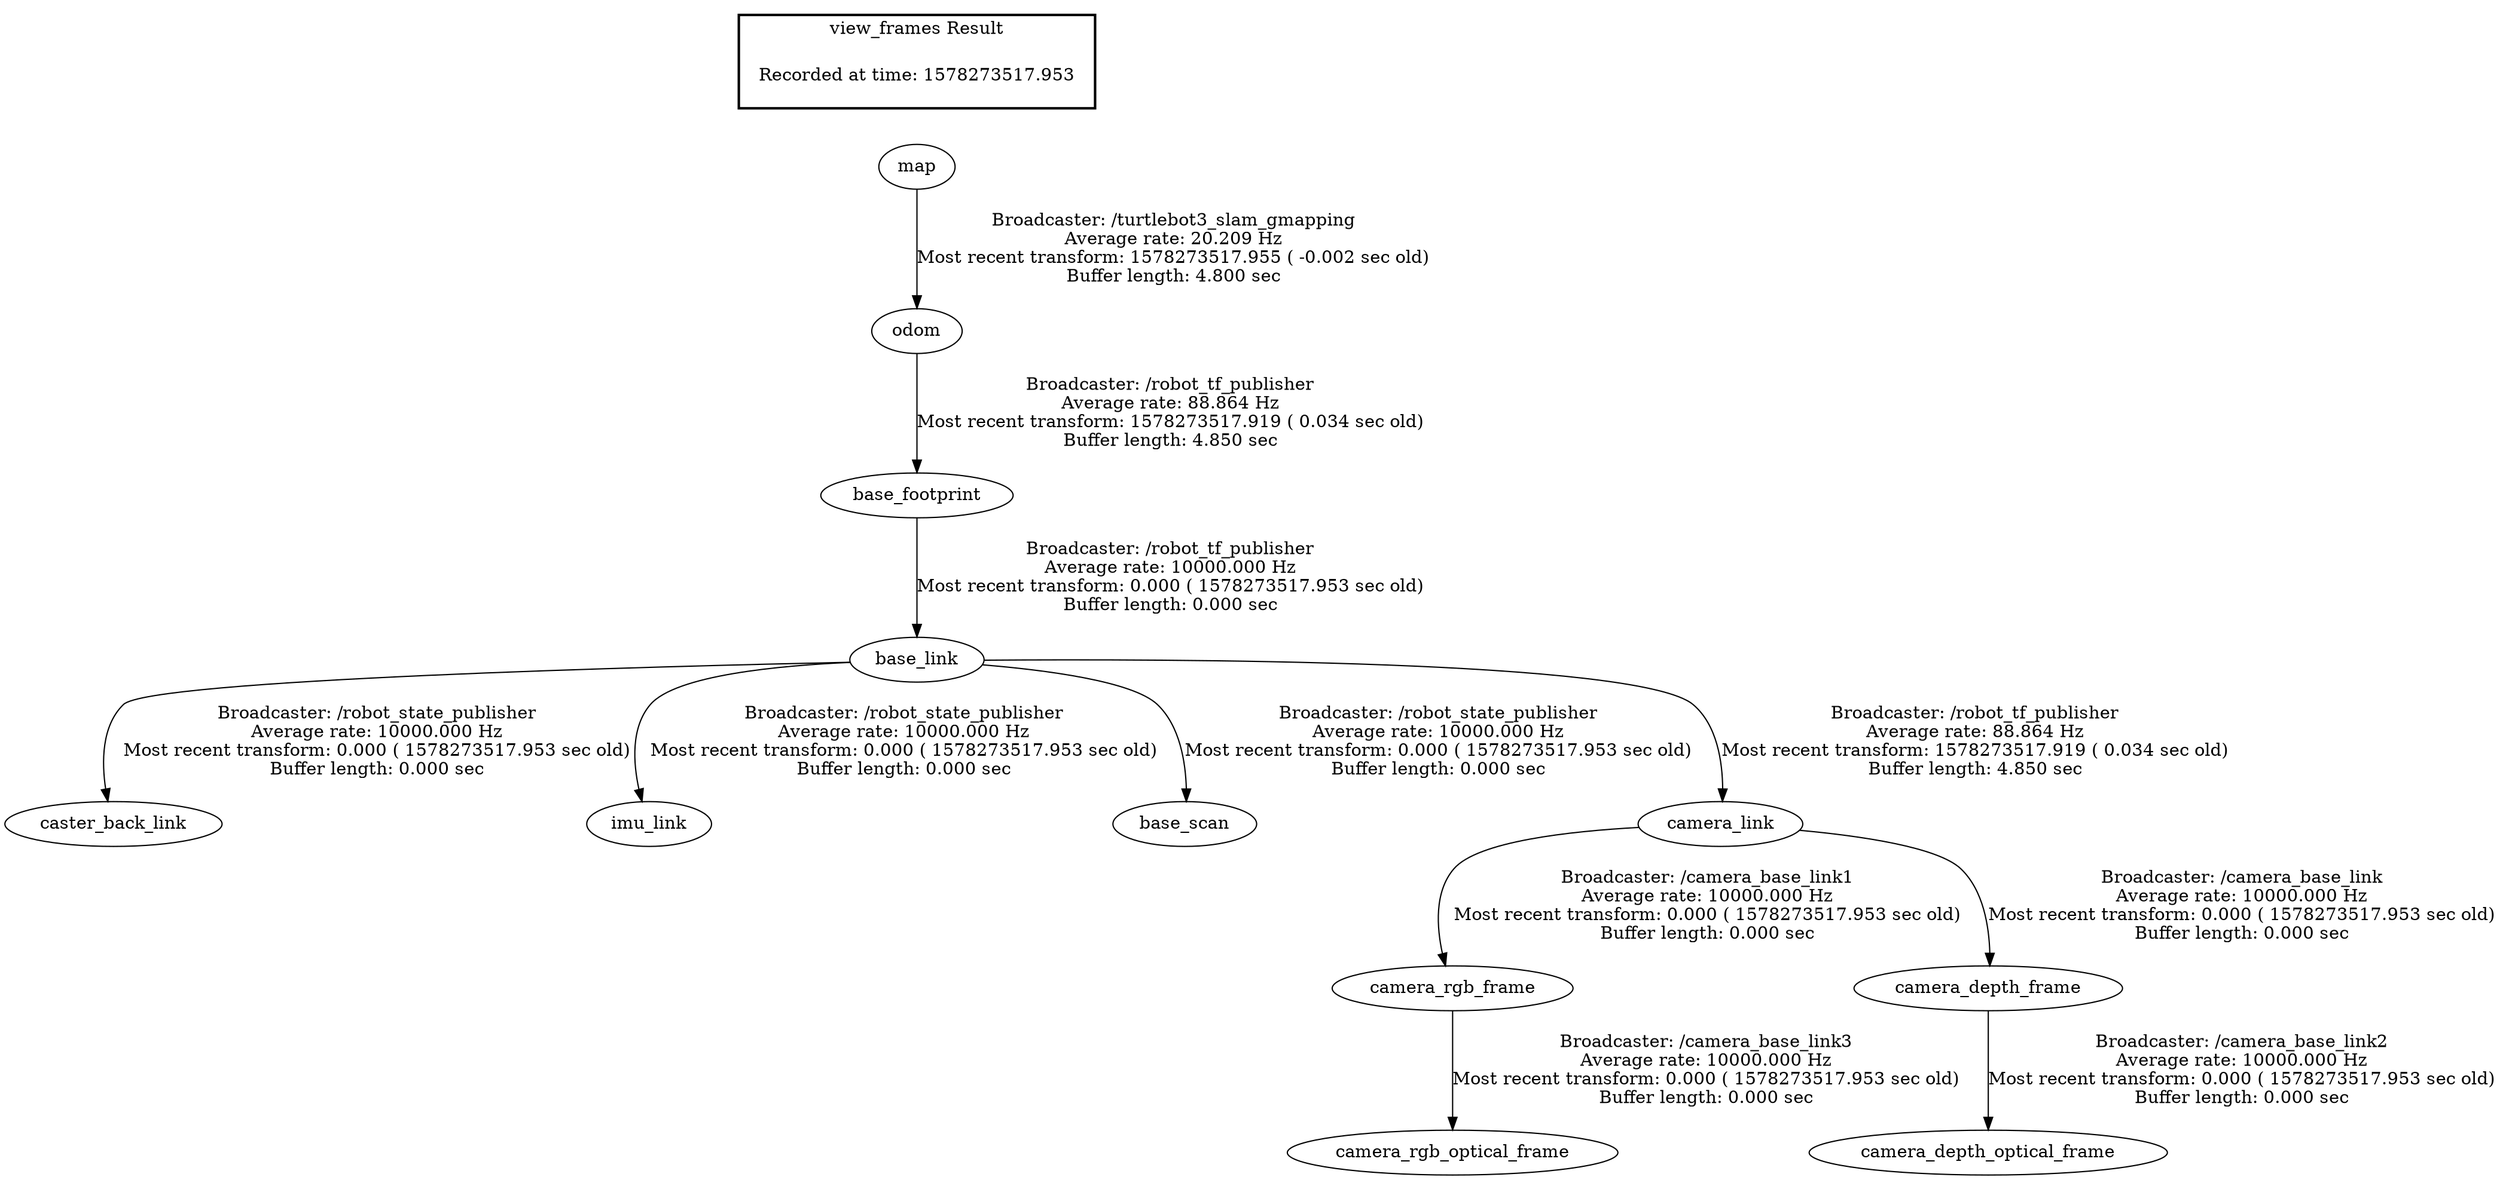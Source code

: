 digraph G {
"base_footprint" -> "base_link"[label="Broadcaster: /robot_tf_publisher\nAverage rate: 10000.000 Hz\nMost recent transform: 0.000 ( 1578273517.953 sec old)\nBuffer length: 0.000 sec\n"];
"odom" -> "base_footprint"[label="Broadcaster: /robot_tf_publisher\nAverage rate: 88.864 Hz\nMost recent transform: 1578273517.919 ( 0.034 sec old)\nBuffer length: 4.850 sec\n"];
"base_link" -> "caster_back_link"[label="Broadcaster: /robot_state_publisher\nAverage rate: 10000.000 Hz\nMost recent transform: 0.000 ( 1578273517.953 sec old)\nBuffer length: 0.000 sec\n"];
"base_link" -> "imu_link"[label="Broadcaster: /robot_state_publisher\nAverage rate: 10000.000 Hz\nMost recent transform: 0.000 ( 1578273517.953 sec old)\nBuffer length: 0.000 sec\n"];
"base_link" -> "base_scan"[label="Broadcaster: /robot_state_publisher\nAverage rate: 10000.000 Hz\nMost recent transform: 0.000 ( 1578273517.953 sec old)\nBuffer length: 0.000 sec\n"];
"camera_link" -> "camera_rgb_frame"[label="Broadcaster: /camera_base_link1\nAverage rate: 10000.000 Hz\nMost recent transform: 0.000 ( 1578273517.953 sec old)\nBuffer length: 0.000 sec\n"];
"base_link" -> "camera_link"[label="Broadcaster: /robot_tf_publisher\nAverage rate: 88.864 Hz\nMost recent transform: 1578273517.919 ( 0.034 sec old)\nBuffer length: 4.850 sec\n"];
"camera_link" -> "camera_depth_frame"[label="Broadcaster: /camera_base_link\nAverage rate: 10000.000 Hz\nMost recent transform: 0.000 ( 1578273517.953 sec old)\nBuffer length: 0.000 sec\n"];
"camera_rgb_frame" -> "camera_rgb_optical_frame"[label="Broadcaster: /camera_base_link3\nAverage rate: 10000.000 Hz\nMost recent transform: 0.000 ( 1578273517.953 sec old)\nBuffer length: 0.000 sec\n"];
"camera_depth_frame" -> "camera_depth_optical_frame"[label="Broadcaster: /camera_base_link2\nAverage rate: 10000.000 Hz\nMost recent transform: 0.000 ( 1578273517.953 sec old)\nBuffer length: 0.000 sec\n"];
"map" -> "odom"[label="Broadcaster: /turtlebot3_slam_gmapping\nAverage rate: 20.209 Hz\nMost recent transform: 1578273517.955 ( -0.002 sec old)\nBuffer length: 4.800 sec\n"];
edge [style=invis];
 subgraph cluster_legend { style=bold; color=black; label ="view_frames Result";
"Recorded at time: 1578273517.953"[ shape=plaintext ] ;
 }->"map";
}